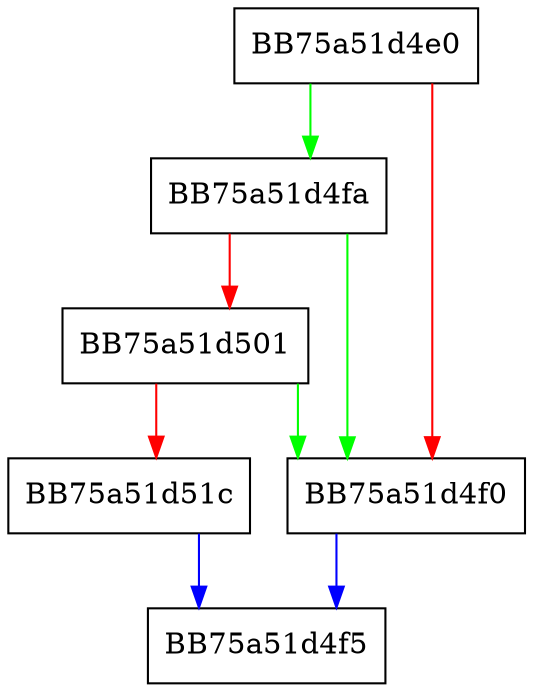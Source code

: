 digraph GetNextFile {
  node [shape="box"];
  graph [splines=ortho];
  BB75a51d4e0 -> BB75a51d4fa [color="green"];
  BB75a51d4e0 -> BB75a51d4f0 [color="red"];
  BB75a51d4f0 -> BB75a51d4f5 [color="blue"];
  BB75a51d4fa -> BB75a51d4f0 [color="green"];
  BB75a51d4fa -> BB75a51d501 [color="red"];
  BB75a51d501 -> BB75a51d4f0 [color="green"];
  BB75a51d501 -> BB75a51d51c [color="red"];
  BB75a51d51c -> BB75a51d4f5 [color="blue"];
}